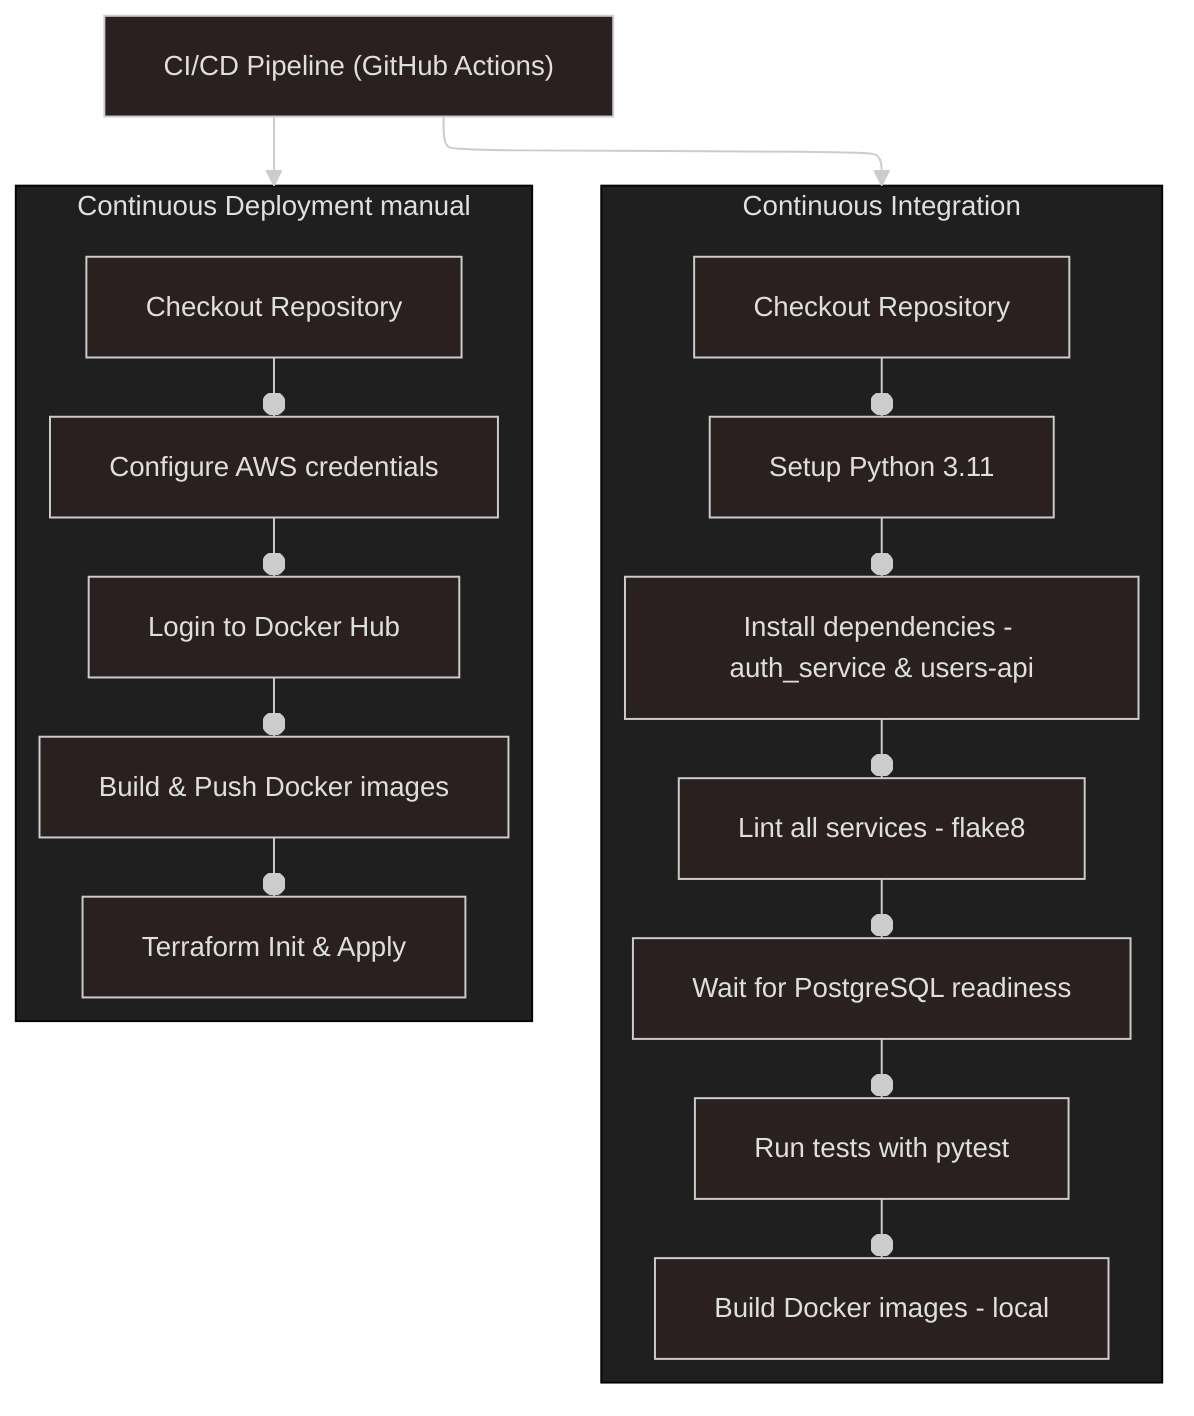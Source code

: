 ---
config:
  theme: neo-dark
  layout: elk
---
flowchart TD
 subgraph CI["Continuous Integration"]
        checkout["Checkout Repository"]
        setup_python["Setup Python 3.11"]
        install_deps["Install dependencies - auth_service & users-api"]
        lint["Lint all services - flake8"]
        wait_pg["Wait for PostgreSQL readiness"]
        run_tests["Run tests with pytest"]
        build_docker["Build Docker images - local"]
  end
 subgraph CD["Continuous Deployment manual"]
        checkout_cd["Checkout Repository"]
        aws_login["Configure AWS credentials"]
        docker_login["Login to Docker Hub"]
        build_push["Build & Push Docker images"]
        terraform_apply["Terraform Init & Apply"]
  end
    CI/CD["CI/CD Pipeline (GitHub Actions)"] --> CD & CI
    checkout --o setup_python
    setup_python --o install_deps
    install_deps --o lint
    lint --o wait_pg
    wait_pg --o run_tests
    run_tests --o build_docker
    checkout_cd --o aws_login
    aws_login --o docker_login
    docker_login --o build_push
    build_push --o terraform_apply